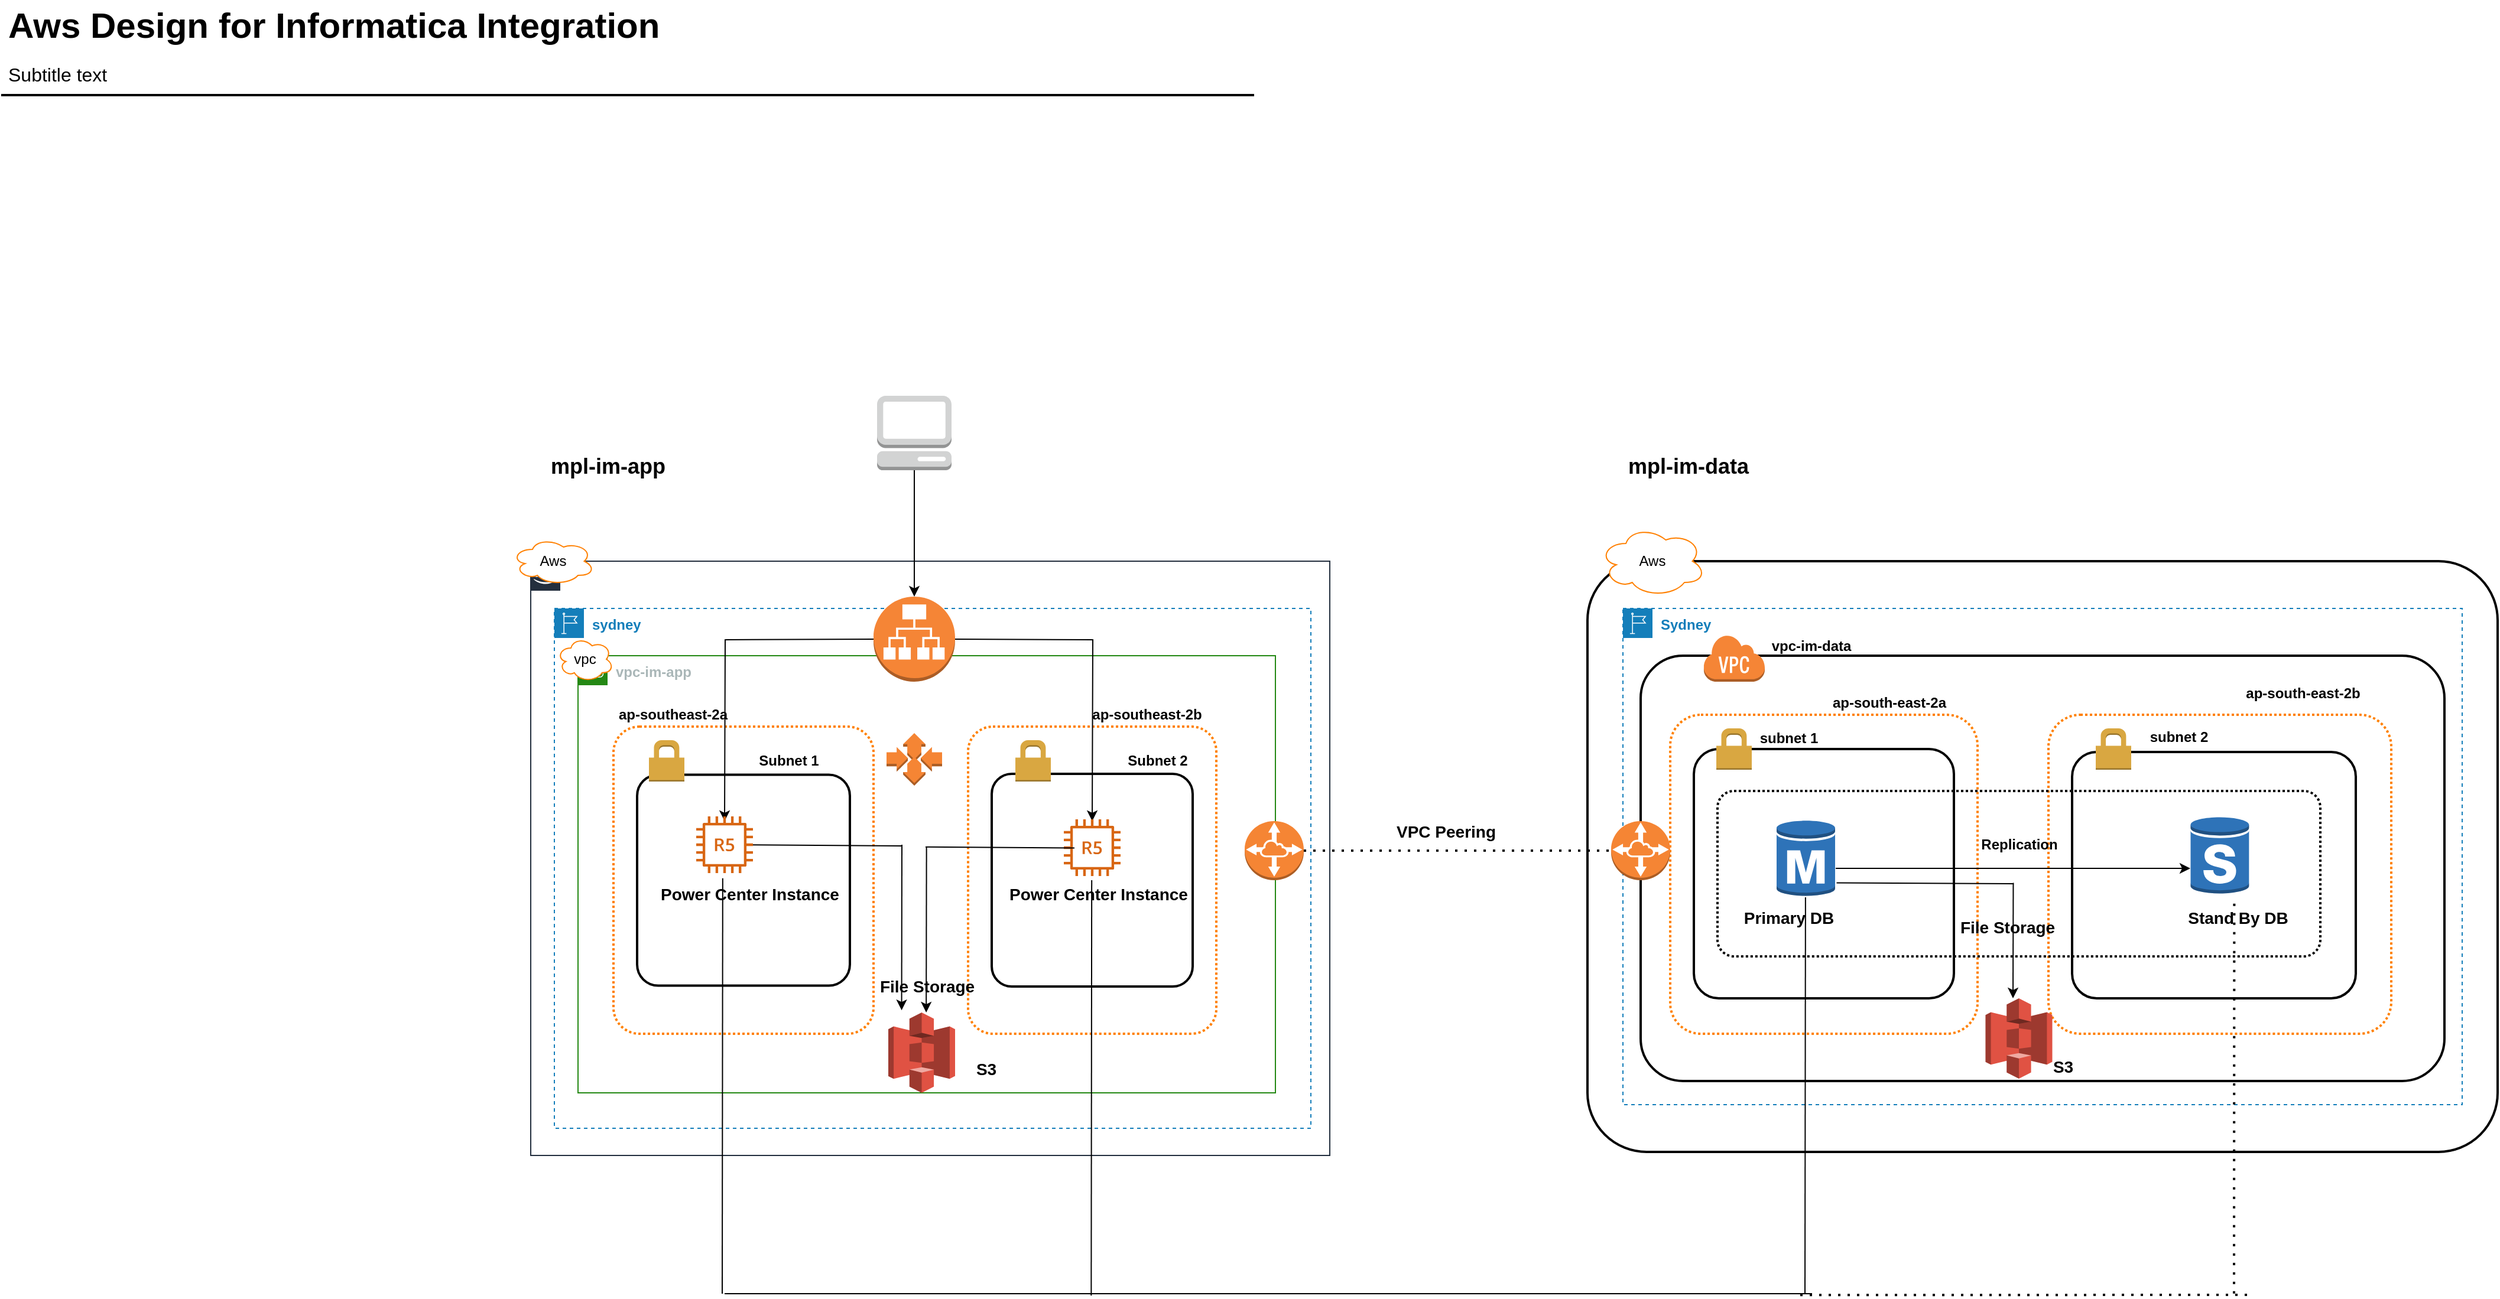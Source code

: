 <mxfile version="14.1.6" type="github">
  <diagram id="Ht1M8jgEwFfnCIfOTk4-" name="Page-1">
    <mxGraphModel dx="1304" dy="529" grid="1" gridSize="10" guides="1" tooltips="1" connect="1" arrows="1" fold="1" page="1" pageScale="1" pageWidth="827" pageHeight="1169" math="0" shadow="0">
      <root>
        <mxCell id="0" />
        <mxCell id="1" parent="0" />
        <mxCell id="-QjtrjUzRDEMRZ5MF8oH-47" value="Aws Design for Informatica Integration" style="text;html=1;resizable=0;points=[];autosize=1;align=left;verticalAlign=top;spacingTop=-4;fontSize=30;fontStyle=1" parent="1" vertex="1">
          <mxGeometry x="12" y="65.5" width="570" height="40" as="geometry" />
        </mxCell>
        <mxCell id="-QjtrjUzRDEMRZ5MF8oH-48" value="Subtitle text&lt;br style=&quot;font-size: 16px&quot;&gt;" style="text;html=1;resizable=0;points=[];autosize=1;align=left;verticalAlign=top;spacingTop=-4;fontSize=16" parent="1" vertex="1">
          <mxGeometry x="12" y="115.5" width="100" height="20" as="geometry" />
        </mxCell>
        <mxCell id="SCVMTBWpLvtzJIhz15lM-1" value="" style="line;strokeWidth=2;html=1;fontSize=14;" parent="1" vertex="1">
          <mxGeometry x="8" y="140.5" width="1060" height="10" as="geometry" />
        </mxCell>
        <mxCell id="CJ5hnUwb0rQNpAMotVJO-3" value="&lt;font style=&quot;font-size: 18px&quot;&gt;&lt;b&gt;mpl-im-app&lt;/b&gt;&lt;/font&gt;" style="text;html=1;resizable=0;autosize=1;align=center;verticalAlign=middle;points=[];fillColor=none;strokeColor=none;rounded=0;" parent="1" vertex="1">
          <mxGeometry x="466" y="450" width="110" height="20" as="geometry" />
        </mxCell>
        <mxCell id="CJ5hnUwb0rQNpAMotVJO-26" value="" style="points=[[0,0],[0.25,0],[0.5,0],[0.75,0],[1,0],[1,0.25],[1,0.5],[1,0.75],[1,1],[0.75,1],[0.5,1],[0.25,1],[0,1],[0,0.75],[0,0.5],[0,0.25]];outlineConnect=0;gradientColor=none;html=1;whiteSpace=wrap;fontSize=12;fontStyle=0;shape=mxgraph.aws4.group;grIcon=mxgraph.aws4.group_aws_cloud_alt;strokeColor=#232F3E;fillColor=none;verticalAlign=top;align=left;spacingLeft=30;fontColor=#232F3E;dashed=0;" parent="1" vertex="1">
          <mxGeometry x="456" y="540" width="676" height="503" as="geometry" />
        </mxCell>
        <mxCell id="CJ5hnUwb0rQNpAMotVJO-27" value="&lt;b&gt;sydney&lt;/b&gt;" style="points=[[0,0],[0.25,0],[0.5,0],[0.75,0],[1,0],[1,0.25],[1,0.5],[1,0.75],[1,1],[0.75,1],[0.5,1],[0.25,1],[0,1],[0,0.75],[0,0.5],[0,0.25]];outlineConnect=0;gradientColor=none;html=1;whiteSpace=wrap;fontSize=12;fontStyle=0;shape=mxgraph.aws4.group;grIcon=mxgraph.aws4.group_region;strokeColor=#147EBA;fillColor=none;verticalAlign=top;align=left;spacingLeft=30;fontColor=#147EBA;dashed=1;" parent="1" vertex="1">
          <mxGeometry x="476" y="580" width="640" height="440" as="geometry" />
        </mxCell>
        <mxCell id="CJ5hnUwb0rQNpAMotVJO-28" value="&lt;b&gt;vpc-im-app&lt;/b&gt;" style="points=[[0,0],[0.25,0],[0.5,0],[0.75,0],[1,0],[1,0.25],[1,0.5],[1,0.75],[1,1],[0.75,1],[0.5,1],[0.25,1],[0,1],[0,0.75],[0,0.5],[0,0.25]];outlineConnect=0;gradientColor=none;html=1;whiteSpace=wrap;fontSize=12;fontStyle=0;shape=mxgraph.aws4.group;grIcon=mxgraph.aws4.group_vpc;strokeColor=#248814;fillColor=none;verticalAlign=top;align=left;spacingLeft=30;fontColor=#AAB7B8;dashed=0;" parent="1" vertex="1">
          <mxGeometry x="496" y="620" width="590" height="370" as="geometry" />
        </mxCell>
        <mxCell id="CJ5hnUwb0rQNpAMotVJO-29" value="" style="rounded=1;arcSize=10;dashed=1;fillColor=none;gradientColor=none;dashPattern=1 1;strokeWidth=2;strokeColor=#FF8000;" parent="1" vertex="1">
          <mxGeometry x="526" y="680" width="220" height="260" as="geometry" />
        </mxCell>
        <mxCell id="CJ5hnUwb0rQNpAMotVJO-30" value="" style="rounded=1;arcSize=10;dashed=1;fillColor=none;gradientColor=none;dashPattern=1 1;strokeWidth=2;strokeColor=#FF8000;" parent="1" vertex="1">
          <mxGeometry x="826" y="680" width="210" height="260" as="geometry" />
        </mxCell>
        <mxCell id="CJ5hnUwb0rQNpAMotVJO-31" value="&lt;b&gt;ap-southeast-2a&lt;/b&gt;" style="text;html=1;resizable=0;autosize=1;align=center;verticalAlign=middle;points=[];fillColor=none;strokeColor=none;rounded=0;" parent="1" vertex="1">
          <mxGeometry x="521" y="660" width="110" height="20" as="geometry" />
        </mxCell>
        <mxCell id="CJ5hnUwb0rQNpAMotVJO-32" value="&lt;b&gt;ap-southeast-2b&lt;/b&gt;" style="text;html=1;resizable=0;autosize=1;align=center;verticalAlign=middle;points=[];fillColor=none;strokeColor=none;rounded=0;" parent="1" vertex="1">
          <mxGeometry x="922" y="660" width="110" height="20" as="geometry" />
        </mxCell>
        <mxCell id="CJ5hnUwb0rQNpAMotVJO-35" value="" style="rounded=1;arcSize=10;dashed=0;fillColor=none;gradientColor=none;strokeWidth=2;" parent="1" vertex="1">
          <mxGeometry x="846" y="720" width="170" height="180" as="geometry" />
        </mxCell>
        <mxCell id="CJ5hnUwb0rQNpAMotVJO-36" value="" style="dashed=0;html=1;shape=mxgraph.aws3.permissions;fillColor=#D9A741;gradientColor=none;dashed=0;strokeColor=#FF8000;" parent="1" vertex="1">
          <mxGeometry x="866" y="691.5" width="30" height="35" as="geometry" />
        </mxCell>
        <mxCell id="CJ5hnUwb0rQNpAMotVJO-37" value="" style="rounded=1;arcSize=10;dashed=0;fillColor=none;gradientColor=none;strokeWidth=2;" parent="1" vertex="1">
          <mxGeometry x="546" y="720.75" width="180" height="178.5" as="geometry" />
        </mxCell>
        <mxCell id="CJ5hnUwb0rQNpAMotVJO-38" value="" style="dashed=0;html=1;shape=mxgraph.aws3.permissions;fillColor=#D9A741;gradientColor=none;dashed=0;strokeColor=#FF8000;" parent="1" vertex="1">
          <mxGeometry x="556" y="691.5" width="30" height="35" as="geometry" />
        </mxCell>
        <mxCell id="CJ5hnUwb0rQNpAMotVJO-42" style="edgeStyle=orthogonalEdgeStyle;rounded=0;orthogonalLoop=1;jettySize=auto;html=1;" parent="1" edge="1">
          <mxGeometry relative="1" as="geometry">
            <mxPoint x="815" y="606" as="sourcePoint" />
            <mxPoint x="931" y="760" as="targetPoint" />
          </mxGeometry>
        </mxCell>
        <mxCell id="CJ5hnUwb0rQNpAMotVJO-43" style="edgeStyle=orthogonalEdgeStyle;rounded=0;orthogonalLoop=1;jettySize=auto;html=1;" parent="1" edge="1">
          <mxGeometry relative="1" as="geometry">
            <mxPoint x="746" y="606" as="sourcePoint" />
            <mxPoint x="620" y="760" as="targetPoint" />
          </mxGeometry>
        </mxCell>
        <mxCell id="CJ5hnUwb0rQNpAMotVJO-46" value="&lt;b&gt;Subnet 1&lt;/b&gt;" style="text;html=1;resizable=0;autosize=1;align=center;verticalAlign=middle;points=[];fillColor=none;strokeColor=none;rounded=0;" parent="1" vertex="1">
          <mxGeometry x="639" y="699" width="70" height="20" as="geometry" />
        </mxCell>
        <mxCell id="CJ5hnUwb0rQNpAMotVJO-47" value="&lt;b&gt;Subnet 2&lt;/b&gt;" style="text;html=1;resizable=0;autosize=1;align=center;verticalAlign=middle;points=[];fillColor=none;strokeColor=none;rounded=0;" parent="1" vertex="1">
          <mxGeometry x="951" y="699" width="70" height="20" as="geometry" />
        </mxCell>
        <mxCell id="77U4ROCLu0GC8vf01r3D-3" value="" style="outlineConnect=0;dashed=0;verticalLabelPosition=bottom;verticalAlign=top;align=center;html=1;shape=mxgraph.aws3.auto_scaling;fillColor=#F58534;gradientColor=none;" parent="1" vertex="1">
          <mxGeometry x="757" y="685.5" width="47" height="44.5" as="geometry" />
        </mxCell>
        <mxCell id="77U4ROCLu0GC8vf01r3D-5" value="Aws" style="ellipse;shape=cloud;whiteSpace=wrap;html=1;strokeColor=#FF8000;" parent="1" vertex="1">
          <mxGeometry x="440" y="520" width="70" height="40" as="geometry" />
        </mxCell>
        <mxCell id="77U4ROCLu0GC8vf01r3D-6" value="vpc" style="ellipse;shape=cloud;whiteSpace=wrap;html=1;strokeColor=#FF8000;" parent="1" vertex="1">
          <mxGeometry x="478" y="604" width="48" height="38" as="geometry" />
        </mxCell>
        <mxCell id="77U4ROCLu0GC8vf01r3D-7" value="" style="rounded=1;arcSize=10;dashed=0;fillColor=none;gradientColor=none;strokeWidth=2;" parent="1" vertex="1">
          <mxGeometry x="1350" y="540" width="770" height="500" as="geometry" />
        </mxCell>
        <mxCell id="77U4ROCLu0GC8vf01r3D-9" value="Aws" style="ellipse;shape=cloud;whiteSpace=wrap;html=1;strokeColor=#FF8000;" parent="1" vertex="1">
          <mxGeometry x="1360" y="510" width="90" height="60" as="geometry" />
        </mxCell>
        <mxCell id="77U4ROCLu0GC8vf01r3D-10" value="&lt;b&gt;Sydney&lt;/b&gt;" style="points=[[0,0],[0.25,0],[0.5,0],[0.75,0],[1,0],[1,0.25],[1,0.5],[1,0.75],[1,1],[0.75,1],[0.5,1],[0.25,1],[0,1],[0,0.75],[0,0.5],[0,0.25]];outlineConnect=0;gradientColor=none;html=1;whiteSpace=wrap;fontSize=12;fontStyle=0;shape=mxgraph.aws4.group;grIcon=mxgraph.aws4.group_region;strokeColor=#147EBA;fillColor=none;verticalAlign=top;align=left;spacingLeft=30;fontColor=#147EBA;dashed=1;" parent="1" vertex="1">
          <mxGeometry x="1380" y="580" width="710" height="420" as="geometry" />
        </mxCell>
        <mxCell id="77U4ROCLu0GC8vf01r3D-11" value="" style="rounded=1;arcSize=10;dashed=0;fillColor=none;gradientColor=none;strokeWidth=2;" parent="1" vertex="1">
          <mxGeometry x="1395" y="620" width="680" height="360" as="geometry" />
        </mxCell>
        <mxCell id="77U4ROCLu0GC8vf01r3D-12" value="" style="dashed=0;html=1;shape=mxgraph.aws3.virtual_private_cloud;fillColor=#F58536;gradientColor=none;dashed=0;strokeColor=#FF8000;" parent="1" vertex="1">
          <mxGeometry x="1448" y="602" width="52" height="40" as="geometry" />
        </mxCell>
        <mxCell id="77U4ROCLu0GC8vf01r3D-13" value="" style="rounded=1;arcSize=10;dashed=1;fillColor=none;gradientColor=none;dashPattern=1 1;strokeWidth=2;strokeColor=#FF8000;" parent="1" vertex="1">
          <mxGeometry x="1420" y="670" width="260" height="270" as="geometry" />
        </mxCell>
        <mxCell id="77U4ROCLu0GC8vf01r3D-14" value="" style="rounded=1;arcSize=10;dashed=1;fillColor=none;gradientColor=none;dashPattern=1 1;strokeWidth=2;strokeColor=#FF8000;" parent="1" vertex="1">
          <mxGeometry x="1740" y="670" width="290" height="270" as="geometry" />
        </mxCell>
        <mxCell id="77U4ROCLu0GC8vf01r3D-15" value="" style="rounded=1;arcSize=10;dashed=0;fillColor=none;gradientColor=none;strokeWidth=2;" parent="1" vertex="1">
          <mxGeometry x="1440" y="699" width="220" height="211" as="geometry" />
        </mxCell>
        <mxCell id="77U4ROCLu0GC8vf01r3D-16" value="" style="dashed=0;html=1;shape=mxgraph.aws3.permissions;fillColor=#D9A741;gradientColor=none;dashed=0;strokeColor=#FF8000;" parent="1" vertex="1">
          <mxGeometry x="1459" y="681.5" width="30" height="35" as="geometry" />
        </mxCell>
        <mxCell id="77U4ROCLu0GC8vf01r3D-17" value="" style="rounded=1;arcSize=10;dashed=0;fillColor=none;gradientColor=none;strokeWidth=2;" parent="1" vertex="1">
          <mxGeometry x="1760" y="701.5" width="240" height="208.5" as="geometry" />
        </mxCell>
        <mxCell id="77U4ROCLu0GC8vf01r3D-18" value="" style="dashed=0;html=1;shape=mxgraph.aws3.permissions;fillColor=#D9A741;gradientColor=none;dashed=0;strokeColor=#FF8000;" parent="1" vertex="1">
          <mxGeometry x="1780" y="681.5" width="30" height="35" as="geometry" />
        </mxCell>
        <mxCell id="77U4ROCLu0GC8vf01r3D-19" value="" style="outlineConnect=0;dashed=0;verticalLabelPosition=bottom;verticalAlign=top;align=center;html=1;shape=mxgraph.aws3.rds_db_instance;fillColor=#2E73B8;gradientColor=none;strokeColor=#FF8000;" parent="1" vertex="1">
          <mxGeometry x="1510" y="758.5" width="49.5" height="66" as="geometry" />
        </mxCell>
        <mxCell id="77U4ROCLu0GC8vf01r3D-21" value="" style="outlineConnect=0;dashed=0;verticalLabelPosition=bottom;verticalAlign=top;align=center;html=1;shape=mxgraph.aws3.vpc_peering;fillColor=#F58534;gradientColor=none;strokeColor=#FF8000;" parent="1" vertex="1">
          <mxGeometry x="1060" y="760" width="50" height="50" as="geometry" />
        </mxCell>
        <mxCell id="77U4ROCLu0GC8vf01r3D-22" value="" style="outlineConnect=0;dashed=0;verticalLabelPosition=bottom;verticalAlign=top;align=center;html=1;shape=mxgraph.aws3.vpc_peering;fillColor=#F58534;gradientColor=none;strokeColor=#FF8000;" parent="1" vertex="1">
          <mxGeometry x="1370" y="760" width="50" height="50" as="geometry" />
        </mxCell>
        <mxCell id="77U4ROCLu0GC8vf01r3D-23" value="&lt;font style=&quot;font-size: 18px&quot;&gt;&lt;b&gt;mpl-im-data&lt;/b&gt;&lt;/font&gt;" style="text;html=1;resizable=0;autosize=1;align=center;verticalAlign=middle;points=[];fillColor=none;strokeColor=none;rounded=0;" parent="1" vertex="1">
          <mxGeometry x="1375" y="450" width="120" height="20" as="geometry" />
        </mxCell>
        <mxCell id="77U4ROCLu0GC8vf01r3D-25" value="&lt;b&gt;vpc-im-data&lt;/b&gt;" style="text;html=1;resizable=0;autosize=1;align=center;verticalAlign=middle;points=[];fillColor=none;strokeColor=none;rounded=0;" parent="1" vertex="1">
          <mxGeometry x="1499" y="602" width="80" height="20" as="geometry" />
        </mxCell>
        <mxCell id="77U4ROCLu0GC8vf01r3D-26" value="&lt;b&gt;ap-south-east-2a&lt;/b&gt;" style="text;html=1;resizable=0;autosize=1;align=center;verticalAlign=middle;points=[];fillColor=none;strokeColor=none;rounded=0;" parent="1" vertex="1">
          <mxGeometry x="1550" y="650" width="110" height="20" as="geometry" />
        </mxCell>
        <mxCell id="77U4ROCLu0GC8vf01r3D-27" value="&lt;b&gt;ap-south-east-2b&lt;/b&gt;" style="text;html=1;resizable=0;autosize=1;align=center;verticalAlign=middle;points=[];fillColor=none;strokeColor=none;rounded=0;" parent="1" vertex="1">
          <mxGeometry x="1900" y="642" width="110" height="20" as="geometry" />
        </mxCell>
        <mxCell id="77U4ROCLu0GC8vf01r3D-28" value="" style="rounded=1;arcSize=10;dashed=1;fillColor=none;gradientColor=none;dashPattern=1 1;strokeWidth=2;" parent="1" vertex="1">
          <mxGeometry x="1460" y="734.5" width="510" height="140" as="geometry" />
        </mxCell>
        <mxCell id="77U4ROCLu0GC8vf01r3D-29" value="&lt;b&gt;subnet 1&lt;/b&gt;" style="text;html=1;resizable=0;autosize=1;align=center;verticalAlign=middle;points=[];fillColor=none;strokeColor=none;rounded=0;" parent="1" vertex="1">
          <mxGeometry x="1490" y="680" width="60" height="20" as="geometry" />
        </mxCell>
        <mxCell id="77U4ROCLu0GC8vf01r3D-30" value="&lt;b&gt;subnet 2&lt;/b&gt;" style="text;html=1;resizable=0;autosize=1;align=center;verticalAlign=middle;points=[];fillColor=none;strokeColor=none;rounded=0;" parent="1" vertex="1">
          <mxGeometry x="1820" y="679" width="60" height="20" as="geometry" />
        </mxCell>
        <mxCell id="77U4ROCLu0GC8vf01r3D-32" value="" style="endArrow=none;dashed=1;html=1;dashPattern=1 3;strokeWidth=2;exitX=1;exitY=0.5;exitDx=0;exitDy=0;exitPerimeter=0;entryX=0;entryY=0.5;entryDx=0;entryDy=0;entryPerimeter=0;" parent="1" source="77U4ROCLu0GC8vf01r3D-21" target="77U4ROCLu0GC8vf01r3D-22" edge="1">
          <mxGeometry width="50" height="50" relative="1" as="geometry">
            <mxPoint x="1200" y="810" as="sourcePoint" />
            <mxPoint x="1250" y="760" as="targetPoint" />
          </mxGeometry>
        </mxCell>
        <mxCell id="77U4ROCLu0GC8vf01r3D-37" value="&lt;b&gt;Replication&lt;/b&gt;" style="text;html=1;resizable=0;autosize=1;align=center;verticalAlign=middle;points=[];fillColor=none;strokeColor=none;rounded=0;" parent="1" vertex="1">
          <mxGeometry x="1675" y="770" width="80" height="20" as="geometry" />
        </mxCell>
        <mxCell id="Nz-ZUaqAvJmxbdLWk7XK-1" value="" style="outlineConnect=0;dashed=0;verticalLabelPosition=bottom;verticalAlign=top;align=center;html=1;shape=mxgraph.aws3.management_console;fillColor=#D2D3D3;gradientColor=none;" parent="1" vertex="1">
          <mxGeometry x="749" y="400" width="63" height="63" as="geometry" />
        </mxCell>
        <mxCell id="Nz-ZUaqAvJmxbdLWk7XK-2" value="" style="endArrow=classic;html=1;exitX=0.5;exitY=1;exitDx=0;exitDy=0;exitPerimeter=0;" parent="1" source="Nz-ZUaqAvJmxbdLWk7XK-1" edge="1">
          <mxGeometry width="50" height="50" relative="1" as="geometry">
            <mxPoint x="930" y="470" as="sourcePoint" />
            <mxPoint x="780.5" y="570" as="targetPoint" />
          </mxGeometry>
        </mxCell>
        <mxCell id="Nz-ZUaqAvJmxbdLWk7XK-3" value="" style="endArrow=none;html=1;entryX=0.467;entryY=1.009;entryDx=0;entryDy=0;entryPerimeter=0;" parent="1" edge="1">
          <mxGeometry width="50" height="50" relative="1" as="geometry">
            <mxPoint x="618" y="1160" as="sourcePoint" />
            <mxPoint x="618.416" y="808.432" as="targetPoint" />
          </mxGeometry>
        </mxCell>
        <mxCell id="Nz-ZUaqAvJmxbdLWk7XK-4" value="" style="endArrow=none;html=1;" parent="1" edge="1">
          <mxGeometry width="50" height="50" relative="1" as="geometry">
            <mxPoint x="620" y="1160" as="sourcePoint" />
            <mxPoint x="1540" y="1160" as="targetPoint" />
            <Array as="points">
              <mxPoint x="1060" y="1160" />
            </Array>
          </mxGeometry>
        </mxCell>
        <mxCell id="Nz-ZUaqAvJmxbdLWk7XK-5" value="" style="endArrow=none;html=1;entryX=0.467;entryY=1.009;entryDx=0;entryDy=0;entryPerimeter=0;" parent="1" edge="1">
          <mxGeometry width="50" height="50" relative="1" as="geometry">
            <mxPoint x="1534" y="1160" as="sourcePoint" />
            <mxPoint x="1534.456" y="824.502" as="targetPoint" />
          </mxGeometry>
        </mxCell>
        <mxCell id="Nz-ZUaqAvJmxbdLWk7XK-6" value="&lt;b&gt;&lt;font style=&quot;font-size: 14px&quot;&gt;S3&lt;/font&gt;&lt;/b&gt;" style="text;html=1;resizable=0;autosize=1;align=center;verticalAlign=middle;points=[];fillColor=none;strokeColor=none;rounded=0;" parent="1" vertex="1">
          <mxGeometry x="1736.5" y="958" width="30" height="20" as="geometry" />
        </mxCell>
        <mxCell id="4XUZIhPozvIjzRViEWlJ-1" value="" style="outlineConnect=0;dashed=0;verticalLabelPosition=bottom;verticalAlign=top;align=center;html=1;shape=mxgraph.aws3.s3;fillColor=#E05243;gradientColor=none;" parent="1" vertex="1">
          <mxGeometry x="758.5" y="922" width="56.5" height="68" as="geometry" />
        </mxCell>
        <mxCell id="4XUZIhPozvIjzRViEWlJ-2" value="" style="endArrow=none;html=1;entryX=0.467;entryY=1.009;entryDx=0;entryDy=0;entryPerimeter=0;" parent="1" edge="1">
          <mxGeometry width="50" height="50" relative="1" as="geometry">
            <mxPoint x="930.17" y="1161.57" as="sourcePoint" />
            <mxPoint x="930.586" y="810.002" as="targetPoint" />
          </mxGeometry>
        </mxCell>
        <mxCell id="hrX901Dkvn1BJReQa7dA-1" value="" style="outlineConnect=0;dashed=0;verticalLabelPosition=bottom;verticalAlign=top;align=center;html=1;shape=mxgraph.aws3.application_load_balancer;fillColor=#F58536;gradientColor=none;" vertex="1" parent="1">
          <mxGeometry x="746" y="570" width="69" height="72" as="geometry" />
        </mxCell>
        <mxCell id="hrX901Dkvn1BJReQa7dA-2" value="" style="outlineConnect=0;fontColor=#232F3E;gradientColor=none;fillColor=#D86613;strokeColor=none;dashed=0;verticalLabelPosition=bottom;verticalAlign=top;align=center;html=1;fontSize=12;fontStyle=0;aspect=fixed;pointerEvents=1;shape=mxgraph.aws4.r5_instance;" vertex="1" parent="1">
          <mxGeometry x="907" y="758.5" width="48" height="48" as="geometry" />
        </mxCell>
        <mxCell id="hrX901Dkvn1BJReQa7dA-3" value="" style="outlineConnect=0;fontColor=#232F3E;gradientColor=none;fillColor=#D86613;strokeColor=none;dashed=0;verticalLabelPosition=bottom;verticalAlign=top;align=center;html=1;fontSize=12;fontStyle=0;aspect=fixed;pointerEvents=1;shape=mxgraph.aws4.r5_instance;" vertex="1" parent="1">
          <mxGeometry x="596" y="756" width="48" height="48" as="geometry" />
        </mxCell>
        <mxCell id="hrX901Dkvn1BJReQa7dA-4" value="&lt;b&gt;&lt;font style=&quot;font-size: 14px&quot;&gt;Power Center Instance&lt;/font&gt;&lt;/b&gt;" style="text;html=1;resizable=0;autosize=1;align=center;verticalAlign=middle;points=[];fillColor=none;strokeColor=none;rounded=0;" vertex="1" parent="1">
          <mxGeometry x="556" y="812.25" width="170" height="20" as="geometry" />
        </mxCell>
        <mxCell id="hrX901Dkvn1BJReQa7dA-5" value="&lt;b&gt;&lt;font style=&quot;font-size: 14px&quot;&gt;Power Center Instance&lt;/font&gt;&lt;/b&gt;" style="text;html=1;resizable=0;autosize=1;align=center;verticalAlign=middle;points=[];fillColor=none;strokeColor=none;rounded=0;" vertex="1" parent="1">
          <mxGeometry x="851" y="812.25" width="170" height="20" as="geometry" />
        </mxCell>
        <mxCell id="hrX901Dkvn1BJReQa7dA-6" value="" style="outlineConnect=0;dashed=0;verticalLabelPosition=bottom;verticalAlign=top;align=center;html=1;shape=mxgraph.aws3.s3;fillColor=#E05243;gradientColor=none;" vertex="1" parent="1">
          <mxGeometry x="1686.75" y="910" width="56.5" height="68" as="geometry" />
        </mxCell>
        <mxCell id="hrX901Dkvn1BJReQa7dA-7" value="" style="endArrow=none;html=1;" edge="1" parent="1" source="hrX901Dkvn1BJReQa7dA-3">
          <mxGeometry width="50" height="50" relative="1" as="geometry">
            <mxPoint x="1190" y="790" as="sourcePoint" />
            <mxPoint x="770" y="781" as="targetPoint" />
          </mxGeometry>
        </mxCell>
        <mxCell id="hrX901Dkvn1BJReQa7dA-8" value="" style="endArrow=none;html=1;" edge="1" parent="1">
          <mxGeometry width="50" height="50" relative="1" as="geometry">
            <mxPoint x="790" y="781.91" as="sourcePoint" />
            <mxPoint x="916" y="782.75" as="targetPoint" />
          </mxGeometry>
        </mxCell>
        <mxCell id="hrX901Dkvn1BJReQa7dA-9" value="" style="endArrow=classic;html=1;entryX=0.464;entryY=0.811;entryDx=0;entryDy=0;entryPerimeter=0;" edge="1" parent="1" target="CJ5hnUwb0rQNpAMotVJO-28">
          <mxGeometry width="50" height="50" relative="1" as="geometry">
            <mxPoint x="770" y="780" as="sourcePoint" />
            <mxPoint x="1040" y="740" as="targetPoint" />
          </mxGeometry>
        </mxCell>
        <mxCell id="hrX901Dkvn1BJReQa7dA-10" value="" style="endArrow=classic;html=1;entryX=0.464;entryY=0.811;entryDx=0;entryDy=0;entryPerimeter=0;" edge="1" parent="1">
          <mxGeometry width="50" height="50" relative="1" as="geometry">
            <mxPoint x="790.82" y="781.93" as="sourcePoint" />
            <mxPoint x="790.58" y="922.0" as="targetPoint" />
          </mxGeometry>
        </mxCell>
        <mxCell id="hrX901Dkvn1BJReQa7dA-11" value="" style="endArrow=none;html=1;" edge="1" parent="1">
          <mxGeometry width="50" height="50" relative="1" as="geometry">
            <mxPoint x="1560.75" y="812.25" as="sourcePoint" />
            <mxPoint x="1710" y="813" as="targetPoint" />
          </mxGeometry>
        </mxCell>
        <mxCell id="hrX901Dkvn1BJReQa7dA-12" value="" style="endArrow=classic;html=1;" edge="1" parent="1">
          <mxGeometry width="50" height="50" relative="1" as="geometry">
            <mxPoint x="1710.24" y="812.25" as="sourcePoint" />
            <mxPoint x="1710" y="910" as="targetPoint" />
          </mxGeometry>
        </mxCell>
        <mxCell id="hrX901Dkvn1BJReQa7dA-13" value="&lt;b&gt;&lt;font style=&quot;font-size: 14px&quot;&gt;File Storage&lt;/font&gt;&lt;/b&gt;" style="text;html=1;resizable=0;autosize=1;align=center;verticalAlign=middle;points=[];fillColor=none;strokeColor=none;rounded=0;" vertex="1" parent="1">
          <mxGeometry x="1655" y="840" width="100" height="20" as="geometry" />
        </mxCell>
        <mxCell id="hrX901Dkvn1BJReQa7dA-15" value="&lt;b&gt;&lt;font style=&quot;font-size: 14px&quot;&gt;Primary DB&lt;/font&gt;&lt;/b&gt;" style="text;html=1;resizable=0;autosize=1;align=center;verticalAlign=middle;points=[];fillColor=none;strokeColor=none;rounded=0;" vertex="1" parent="1">
          <mxGeometry x="1475" y="832.25" width="90" height="20" as="geometry" />
        </mxCell>
        <mxCell id="hrX901Dkvn1BJReQa7dA-16" value="&lt;b&gt;&lt;font style=&quot;font-size: 14px&quot;&gt;Stand By DB&lt;/font&gt;&lt;/b&gt;" style="text;html=1;resizable=0;autosize=1;align=center;verticalAlign=middle;points=[];fillColor=none;strokeColor=none;rounded=0;" vertex="1" parent="1">
          <mxGeometry x="1850" y="832.25" width="100" height="20" as="geometry" />
        </mxCell>
        <mxCell id="hrX901Dkvn1BJReQa7dA-17" value="&lt;b&gt;&lt;font style=&quot;font-size: 14px&quot;&gt;VPC Peering&lt;/font&gt;&lt;/b&gt;" style="text;html=1;resizable=0;autosize=1;align=center;verticalAlign=middle;points=[];fillColor=none;strokeColor=none;rounded=0;" vertex="1" parent="1">
          <mxGeometry x="1180" y="758.5" width="100" height="20" as="geometry" />
        </mxCell>
        <mxCell id="hrX901Dkvn1BJReQa7dA-18" value="&lt;b&gt;&lt;font style=&quot;font-size: 14px&quot;&gt;S3&lt;/font&gt;&lt;/b&gt;" style="text;html=1;resizable=0;autosize=1;align=center;verticalAlign=middle;points=[];fillColor=none;strokeColor=none;rounded=0;" vertex="1" parent="1">
          <mxGeometry x="826" y="960" width="30" height="20" as="geometry" />
        </mxCell>
        <mxCell id="hrX901Dkvn1BJReQa7dA-19" value="" style="endArrow=none;dashed=1;html=1;dashPattern=1 3;strokeWidth=2;" edge="1" parent="1">
          <mxGeometry width="50" height="50" relative="1" as="geometry">
            <mxPoint x="1530" y="1161.176" as="sourcePoint" />
            <mxPoint x="1910" y="1161" as="targetPoint" />
          </mxGeometry>
        </mxCell>
        <mxCell id="hrX901Dkvn1BJReQa7dA-20" value="" style="endArrow=none;dashed=1;html=1;dashPattern=1 3;strokeWidth=2;exitX=0.472;exitY=-0.121;exitDx=0;exitDy=0;exitPerimeter=0;" edge="1" parent="1" source="hrX901Dkvn1BJReQa7dA-16">
          <mxGeometry width="50" height="50" relative="1" as="geometry">
            <mxPoint x="1540" y="1171.176" as="sourcePoint" />
            <mxPoint x="1897" y="1160" as="targetPoint" />
          </mxGeometry>
        </mxCell>
        <mxCell id="hrX901Dkvn1BJReQa7dA-21" value="" style="endArrow=classic;html=1;exitX=1.01;exitY=0.629;exitDx=0;exitDy=0;exitPerimeter=0;" edge="1" parent="1" source="77U4ROCLu0GC8vf01r3D-19">
          <mxGeometry width="50" height="50" relative="1" as="geometry">
            <mxPoint x="1580" y="792" as="sourcePoint" />
            <mxPoint x="1860" y="800" as="targetPoint" />
          </mxGeometry>
        </mxCell>
        <mxCell id="hrX901Dkvn1BJReQa7dA-22" value="" style="outlineConnect=0;dashed=0;verticalLabelPosition=bottom;verticalAlign=top;align=center;html=1;shape=mxgraph.aws3.rds_db_instance_standby_multi_az;fillColor=#2E73B8;gradientColor=none;" vertex="1" parent="1">
          <mxGeometry x="1860.25" y="756" width="49.5" height="66" as="geometry" />
        </mxCell>
        <mxCell id="hrX901Dkvn1BJReQa7dA-23" value="&lt;b&gt;&lt;font style=&quot;font-size: 14px&quot;&gt;File Storage&lt;/font&gt;&lt;/b&gt;" style="text;html=1;resizable=0;autosize=1;align=center;verticalAlign=middle;points=[];fillColor=none;strokeColor=none;rounded=0;" vertex="1" parent="1">
          <mxGeometry x="741" y="890" width="100" height="20" as="geometry" />
        </mxCell>
      </root>
    </mxGraphModel>
  </diagram>
</mxfile>
